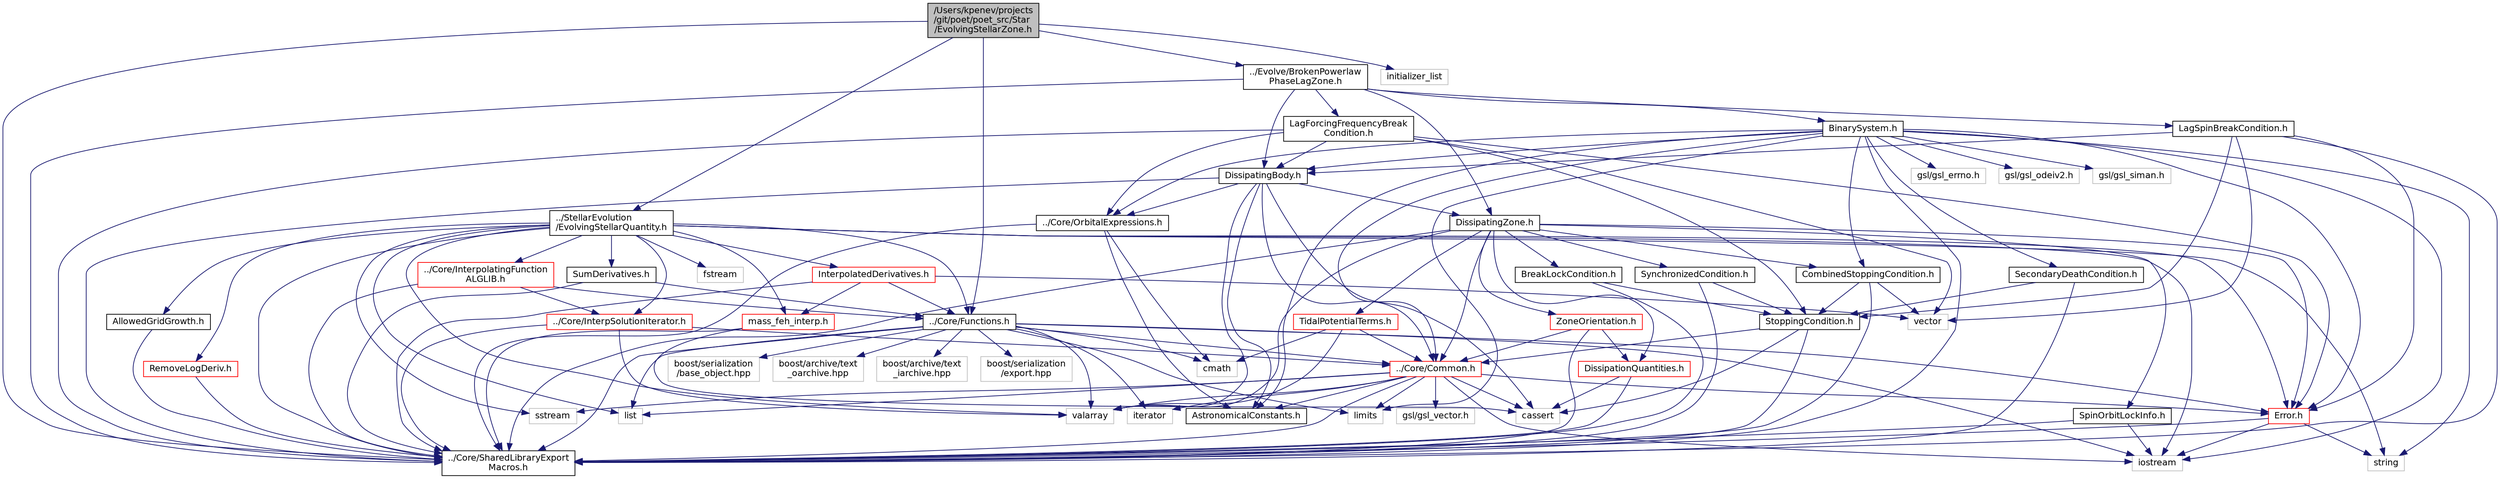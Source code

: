 digraph "/Users/kpenev/projects/git/poet/poet_src/Star/EvolvingStellarZone.h"
{
 // INTERACTIVE_SVG=YES
  edge [fontname="Helvetica",fontsize="12",labelfontname="Helvetica",labelfontsize="12"];
  node [fontname="Helvetica",fontsize="12",shape=record];
  Node0 [label="/Users/kpenev/projects\l/git/poet/poet_src/Star\l/EvolvingStellarZone.h",height=0.2,width=0.4,color="black", fillcolor="grey75", style="filled", fontcolor="black"];
  Node0 -> Node1 [color="midnightblue",fontsize="12",style="solid",fontname="Helvetica"];
  Node1 [label="../Core/SharedLibraryExport\lMacros.h",height=0.2,width=0.4,color="black", fillcolor="white", style="filled",URL="$SharedLibraryExportMacros_8h_source.html"];
  Node0 -> Node2 [color="midnightblue",fontsize="12",style="solid",fontname="Helvetica"];
  Node2 [label="../Evolve/BrokenPowerlaw\lPhaseLagZone.h",height=0.2,width=0.4,color="black", fillcolor="white", style="filled",URL="$BrokenPowerlawPhaseLagZone_8h.html",tooltip="Declares the class that provides the phase lag function to DissipatingZone objects. "];
  Node2 -> Node1 [color="midnightblue",fontsize="12",style="solid",fontname="Helvetica"];
  Node2 -> Node3 [color="midnightblue",fontsize="12",style="solid",fontname="Helvetica"];
  Node3 [label="DissipatingZone.h",height=0.2,width=0.4,color="black", fillcolor="white", style="filled",URL="$DissipatingZone_8h.html",tooltip="Declares a class representing one zone of a body dissipative to tidal distortions. "];
  Node3 -> Node4 [color="midnightblue",fontsize="12",style="solid",fontname="Helvetica"];
  Node4 [label="ZoneOrientation.h",height=0.2,width=0.4,color="red", fillcolor="white", style="filled",URL="$ZoneOrientation_8h.html",tooltip="Declares a class for orientations of zones of DissipatingBody objects. "];
  Node4 -> Node1 [color="midnightblue",fontsize="12",style="solid",fontname="Helvetica"];
  Node4 -> Node5 [color="midnightblue",fontsize="12",style="solid",fontname="Helvetica"];
  Node5 [label="DissipationQuantities.h",height=0.2,width=0.4,color="red", fillcolor="white", style="filled",URL="$DissipationQuantities_8h.html",tooltip="Declaration of enumerations of dissipation quantities and derivatives. "];
  Node5 -> Node1 [color="midnightblue",fontsize="12",style="solid",fontname="Helvetica"];
  Node5 -> Node7 [color="midnightblue",fontsize="12",style="solid",fontname="Helvetica"];
  Node7 [label="cassert",height=0.2,width=0.4,color="grey75", fillcolor="white", style="filled"];
  Node4 -> Node8 [color="midnightblue",fontsize="12",style="solid",fontname="Helvetica"];
  Node8 [label="../Core/Common.h",height=0.2,width=0.4,color="red", fillcolor="white", style="filled",URL="$Core_2Common_8h.html",tooltip="Declaration of some general purpose utilities. "];
  Node8 -> Node9 [color="midnightblue",fontsize="12",style="solid",fontname="Helvetica"];
  Node9 [label="list",height=0.2,width=0.4,color="grey75", fillcolor="white", style="filled"];
  Node8 -> Node10 [color="midnightblue",fontsize="12",style="solid",fontname="Helvetica"];
  Node10 [label="valarray",height=0.2,width=0.4,color="grey75", fillcolor="white", style="filled"];
  Node8 -> Node11 [color="midnightblue",fontsize="12",style="solid",fontname="Helvetica"];
  Node11 [label="limits",height=0.2,width=0.4,color="grey75", fillcolor="white", style="filled"];
  Node8 -> Node12 [color="midnightblue",fontsize="12",style="solid",fontname="Helvetica"];
  Node12 [label="sstream",height=0.2,width=0.4,color="grey75", fillcolor="white", style="filled"];
  Node8 -> Node13 [color="midnightblue",fontsize="12",style="solid",fontname="Helvetica"];
  Node13 [label="iostream",height=0.2,width=0.4,color="grey75", fillcolor="white", style="filled"];
  Node8 -> Node14 [color="midnightblue",fontsize="12",style="solid",fontname="Helvetica"];
  Node14 [label="iterator",height=0.2,width=0.4,color="grey75", fillcolor="white", style="filled"];
  Node8 -> Node15 [color="midnightblue",fontsize="12",style="solid",fontname="Helvetica"];
  Node15 [label="gsl/gsl_vector.h",height=0.2,width=0.4,color="grey75", fillcolor="white", style="filled"];
  Node8 -> Node7 [color="midnightblue",fontsize="12",style="solid",fontname="Helvetica"];
  Node8 -> Node1 [color="midnightblue",fontsize="12",style="solid",fontname="Helvetica"];
  Node8 -> Node20 [color="midnightblue",fontsize="12",style="solid",fontname="Helvetica"];
  Node20 [label="Error.h",height=0.2,width=0.4,color="red", fillcolor="white", style="filled",URL="$Error_8h.html",tooltip="Defines the exception hierarchy used by this code. "];
  Node20 -> Node1 [color="midnightblue",fontsize="12",style="solid",fontname="Helvetica"];
  Node20 -> Node13 [color="midnightblue",fontsize="12",style="solid",fontname="Helvetica"];
  Node20 -> Node22 [color="midnightblue",fontsize="12",style="solid",fontname="Helvetica"];
  Node22 [label="string",height=0.2,width=0.4,color="grey75", fillcolor="white", style="filled"];
  Node8 -> Node23 [color="midnightblue",fontsize="12",style="solid",fontname="Helvetica"];
  Node23 [label="AstronomicalConstants.h",height=0.2,width=0.4,color="black", fillcolor="white", style="filled",URL="$AstronomicalConstants_8h.html",tooltip="Defines various astronomical constants. "];
  Node3 -> Node1 [color="midnightblue",fontsize="12",style="solid",fontname="Helvetica"];
  Node3 -> Node20 [color="midnightblue",fontsize="12",style="solid",fontname="Helvetica"];
  Node3 -> Node26 [color="midnightblue",fontsize="12",style="solid",fontname="Helvetica"];
  Node26 [label="TidalPotentialTerms.h",height=0.2,width=0.4,color="red", fillcolor="white", style="filled",URL="$TidalPotentialTerms_8h.html",tooltip="Declare an interface for evaluating the expansion of the tidal potential. "];
  Node26 -> Node27 [color="midnightblue",fontsize="12",style="solid",fontname="Helvetica"];
  Node27 [label="cmath",height=0.2,width=0.4,color="grey75", fillcolor="white", style="filled"];
  Node26 -> Node10 [color="midnightblue",fontsize="12",style="solid",fontname="Helvetica"];
  Node26 -> Node8 [color="midnightblue",fontsize="12",style="solid",fontname="Helvetica"];
  Node3 -> Node5 [color="midnightblue",fontsize="12",style="solid",fontname="Helvetica"];
  Node3 -> Node33 [color="midnightblue",fontsize="12",style="solid",fontname="Helvetica"];
  Node33 [label="SpinOrbitLockInfo.h",height=0.2,width=0.4,color="black", fillcolor="white", style="filled",URL="$SpinOrbitLockInfo_8h.html",tooltip="Defines the SpinOrbitLockInfo class. "];
  Node33 -> Node1 [color="midnightblue",fontsize="12",style="solid",fontname="Helvetica"];
  Node33 -> Node13 [color="midnightblue",fontsize="12",style="solid",fontname="Helvetica"];
  Node3 -> Node34 [color="midnightblue",fontsize="12",style="solid",fontname="Helvetica"];
  Node34 [label="CombinedStoppingCondition.h",height=0.2,width=0.4,color="black", fillcolor="white", style="filled",URL="$CombinedStoppingCondition_8h.html",tooltip="Declares a class for a stopping condition that combines other stopping conditions. "];
  Node34 -> Node1 [color="midnightblue",fontsize="12",style="solid",fontname="Helvetica"];
  Node34 -> Node35 [color="midnightblue",fontsize="12",style="solid",fontname="Helvetica"];
  Node35 [label="StoppingCondition.h",height=0.2,width=0.4,color="black", fillcolor="white", style="filled",URL="$StoppingCondition_8h.html",tooltip="Defines the various stopping conditions needed by OrbitSolver. "];
  Node35 -> Node1 [color="midnightblue",fontsize="12",style="solid",fontname="Helvetica"];
  Node35 -> Node8 [color="midnightblue",fontsize="12",style="solid",fontname="Helvetica"];
  Node35 -> Node7 [color="midnightblue",fontsize="12",style="solid",fontname="Helvetica"];
  Node34 -> Node29 [color="midnightblue",fontsize="12",style="solid",fontname="Helvetica"];
  Node29 [label="vector",height=0.2,width=0.4,color="grey75", fillcolor="white", style="filled"];
  Node3 -> Node36 [color="midnightblue",fontsize="12",style="solid",fontname="Helvetica"];
  Node36 [label="BreakLockCondition.h",height=0.2,width=0.4,color="black", fillcolor="white", style="filled",URL="$BreakLockCondition_8h.html",tooltip="Declares a class for a stopping condition monitoring when a locked zone loses the lock..."];
  Node36 -> Node1 [color="midnightblue",fontsize="12",style="solid",fontname="Helvetica"];
  Node36 -> Node35 [color="midnightblue",fontsize="12",style="solid",fontname="Helvetica"];
  Node3 -> Node37 [color="midnightblue",fontsize="12",style="solid",fontname="Helvetica"];
  Node37 [label="SynchronizedCondition.h",height=0.2,width=0.4,color="black", fillcolor="white", style="filled",URL="$SynchronizedCondition_8h.html",tooltip="Declares a stopping condition monitoring spin-orbit synchronization. "];
  Node37 -> Node1 [color="midnightblue",fontsize="12",style="solid",fontname="Helvetica"];
  Node37 -> Node35 [color="midnightblue",fontsize="12",style="solid",fontname="Helvetica"];
  Node3 -> Node8 [color="midnightblue",fontsize="12",style="solid",fontname="Helvetica"];
  Node3 -> Node10 [color="midnightblue",fontsize="12",style="solid",fontname="Helvetica"];
  Node2 -> Node38 [color="midnightblue",fontsize="12",style="solid",fontname="Helvetica"];
  Node38 [label="DissipatingBody.h",height=0.2,width=0.4,color="black", fillcolor="white", style="filled",URL="$DissipatingBody_8h.html",tooltip="Declares the DissipatingBody class. "];
  Node38 -> Node1 [color="midnightblue",fontsize="12",style="solid",fontname="Helvetica"];
  Node38 -> Node3 [color="midnightblue",fontsize="12",style="solid",fontname="Helvetica"];
  Node38 -> Node39 [color="midnightblue",fontsize="12",style="solid",fontname="Helvetica"];
  Node39 [label="../Core/OrbitalExpressions.h",height=0.2,width=0.4,color="black", fillcolor="white", style="filled",URL="$OrbitalExpressions_8h.html",tooltip="A collection of functions which calculate various quantities for two body orbits. ..."];
  Node39 -> Node1 [color="midnightblue",fontsize="12",style="solid",fontname="Helvetica"];
  Node39 -> Node27 [color="midnightblue",fontsize="12",style="solid",fontname="Helvetica"];
  Node39 -> Node23 [color="midnightblue",fontsize="12",style="solid",fontname="Helvetica"];
  Node38 -> Node23 [color="midnightblue",fontsize="12",style="solid",fontname="Helvetica"];
  Node38 -> Node8 [color="midnightblue",fontsize="12",style="solid",fontname="Helvetica"];
  Node38 -> Node10 [color="midnightblue",fontsize="12",style="solid",fontname="Helvetica"];
  Node38 -> Node7 [color="midnightblue",fontsize="12",style="solid",fontname="Helvetica"];
  Node2 -> Node40 [color="midnightblue",fontsize="12",style="solid",fontname="Helvetica"];
  Node40 [label="BinarySystem.h",height=0.2,width=0.4,color="black", fillcolor="white", style="filled",URL="$BinarySystem_8h.html",tooltip="Defines the BinarySystem class. "];
  Node40 -> Node1 [color="midnightblue",fontsize="12",style="solid",fontname="Helvetica"];
  Node40 -> Node38 [color="midnightblue",fontsize="12",style="solid",fontname="Helvetica"];
  Node40 -> Node34 [color="midnightblue",fontsize="12",style="solid",fontname="Helvetica"];
  Node40 -> Node41 [color="midnightblue",fontsize="12",style="solid",fontname="Helvetica"];
  Node41 [label="SecondaryDeathCondition.h",height=0.2,width=0.4,color="black", fillcolor="white", style="filled",URL="$SecondaryDeathCondition_8h.html",tooltip="Declares a stopping condition class monitoring for the death of the secondary object. "];
  Node41 -> Node1 [color="midnightblue",fontsize="12",style="solid",fontname="Helvetica"];
  Node41 -> Node35 [color="midnightblue",fontsize="12",style="solid",fontname="Helvetica"];
  Node40 -> Node23 [color="midnightblue",fontsize="12",style="solid",fontname="Helvetica"];
  Node40 -> Node8 [color="midnightblue",fontsize="12",style="solid",fontname="Helvetica"];
  Node40 -> Node39 [color="midnightblue",fontsize="12",style="solid",fontname="Helvetica"];
  Node40 -> Node20 [color="midnightblue",fontsize="12",style="solid",fontname="Helvetica"];
  Node40 -> Node42 [color="midnightblue",fontsize="12",style="solid",fontname="Helvetica"];
  Node42 [label="gsl/gsl_errno.h",height=0.2,width=0.4,color="grey75", fillcolor="white", style="filled"];
  Node40 -> Node43 [color="midnightblue",fontsize="12",style="solid",fontname="Helvetica"];
  Node43 [label="gsl/gsl_odeiv2.h",height=0.2,width=0.4,color="grey75", fillcolor="white", style="filled"];
  Node40 -> Node44 [color="midnightblue",fontsize="12",style="solid",fontname="Helvetica"];
  Node44 [label="gsl/gsl_siman.h",height=0.2,width=0.4,color="grey75", fillcolor="white", style="filled"];
  Node40 -> Node22 [color="midnightblue",fontsize="12",style="solid",fontname="Helvetica"];
  Node40 -> Node11 [color="midnightblue",fontsize="12",style="solid",fontname="Helvetica"];
  Node40 -> Node13 [color="midnightblue",fontsize="12",style="solid",fontname="Helvetica"];
  Node2 -> Node45 [color="midnightblue",fontsize="12",style="solid",fontname="Helvetica"];
  Node45 [label="LagForcingFrequencyBreak\lCondition.h",height=0.2,width=0.4,color="black", fillcolor="white", style="filled",URL="$LagForcingFrequencyBreakCondition_8h.html",tooltip="Declares a stopping condition satisfied when a forcing frequency reaches a critical value..."];
  Node45 -> Node1 [color="midnightblue",fontsize="12",style="solid",fontname="Helvetica"];
  Node45 -> Node35 [color="midnightblue",fontsize="12",style="solid",fontname="Helvetica"];
  Node45 -> Node38 [color="midnightblue",fontsize="12",style="solid",fontname="Helvetica"];
  Node45 -> Node39 [color="midnightblue",fontsize="12",style="solid",fontname="Helvetica"];
  Node45 -> Node20 [color="midnightblue",fontsize="12",style="solid",fontname="Helvetica"];
  Node45 -> Node29 [color="midnightblue",fontsize="12",style="solid",fontname="Helvetica"];
  Node2 -> Node46 [color="midnightblue",fontsize="12",style="solid",fontname="Helvetica"];
  Node46 [label="LagSpinBreakCondition.h",height=0.2,width=0.4,color="black", fillcolor="white", style="filled",URL="$LagSpinBreakCondition_8h.html",tooltip="Declares a stopping condition monitoring for critical spin frequencies. "];
  Node46 -> Node1 [color="midnightblue",fontsize="12",style="solid",fontname="Helvetica"];
  Node46 -> Node35 [color="midnightblue",fontsize="12",style="solid",fontname="Helvetica"];
  Node46 -> Node38 [color="midnightblue",fontsize="12",style="solid",fontname="Helvetica"];
  Node46 -> Node20 [color="midnightblue",fontsize="12",style="solid",fontname="Helvetica"];
  Node46 -> Node29 [color="midnightblue",fontsize="12",style="solid",fontname="Helvetica"];
  Node0 -> Node47 [color="midnightblue",fontsize="12",style="solid",fontname="Helvetica"];
  Node47 [label="../Core/Functions.h",height=0.2,width=0.4,color="black", fillcolor="white", style="filled",URL="$Functions_8h.html",tooltip="A hierarchy of classes representing functions. "];
  Node47 -> Node1 [color="midnightblue",fontsize="12",style="solid",fontname="Helvetica"];
  Node47 -> Node8 [color="midnightblue",fontsize="12",style="solid",fontname="Helvetica"];
  Node47 -> Node20 [color="midnightblue",fontsize="12",style="solid",fontname="Helvetica"];
  Node47 -> Node27 [color="midnightblue",fontsize="12",style="solid",fontname="Helvetica"];
  Node47 -> Node11 [color="midnightblue",fontsize="12",style="solid",fontname="Helvetica"];
  Node47 -> Node10 [color="midnightblue",fontsize="12",style="solid",fontname="Helvetica"];
  Node47 -> Node9 [color="midnightblue",fontsize="12",style="solid",fontname="Helvetica"];
  Node47 -> Node14 [color="midnightblue",fontsize="12",style="solid",fontname="Helvetica"];
  Node47 -> Node13 [color="midnightblue",fontsize="12",style="solid",fontname="Helvetica"];
  Node47 -> Node48 [color="midnightblue",fontsize="12",style="solid",fontname="Helvetica"];
  Node48 [label="boost/serialization\l/base_object.hpp",height=0.2,width=0.4,color="grey75", fillcolor="white", style="filled"];
  Node47 -> Node49 [color="midnightblue",fontsize="12",style="solid",fontname="Helvetica"];
  Node49 [label="boost/archive/text\l_oarchive.hpp",height=0.2,width=0.4,color="grey75", fillcolor="white", style="filled"];
  Node47 -> Node50 [color="midnightblue",fontsize="12",style="solid",fontname="Helvetica"];
  Node50 [label="boost/archive/text\l_iarchive.hpp",height=0.2,width=0.4,color="grey75", fillcolor="white", style="filled"];
  Node47 -> Node51 [color="midnightblue",fontsize="12",style="solid",fontname="Helvetica"];
  Node51 [label="boost/serialization\l/export.hpp",height=0.2,width=0.4,color="grey75", fillcolor="white", style="filled"];
  Node0 -> Node52 [color="midnightblue",fontsize="12",style="solid",fontname="Helvetica"];
  Node52 [label="../StellarEvolution\l/EvolvingStellarQuantity.h",height=0.2,width=0.4,color="black", fillcolor="white", style="filled",URL="$EvolvingStellarQuantity_8h.html",tooltip="Declares a class implementing the intepolation of a single stellar quantity from stellar evolution tr..."];
  Node52 -> Node1 [color="midnightblue",fontsize="12",style="solid",fontname="Helvetica"];
  Node52 -> Node53 [color="midnightblue",fontsize="12",style="solid",fontname="Helvetica"];
  Node53 [label="AllowedGridGrowth.h",height=0.2,width=0.4,color="black", fillcolor="white", style="filled",URL="$AllowedGridGrowth_8h.html",tooltip="Declares & defines a class describing how the mass-[Fe/H] interpolation grid is allowed to grow..."];
  Node53 -> Node1 [color="midnightblue",fontsize="12",style="solid",fontname="Helvetica"];
  Node52 -> Node54 [color="midnightblue",fontsize="12",style="solid",fontname="Helvetica"];
  Node54 [label="RemoveLogDeriv.h",height=0.2,width=0.4,color="red", fillcolor="white", style="filled",URL="$RemoveLogDeriv_8h.html",tooltip="Declares a class to switch from logarithmic to linear derivative. "];
  Node54 -> Node1 [color="midnightblue",fontsize="12",style="solid",fontname="Helvetica"];
  Node52 -> Node56 [color="midnightblue",fontsize="12",style="solid",fontname="Helvetica"];
  Node56 [label="SumDerivatives.h",height=0.2,width=0.4,color="black", fillcolor="white", style="filled",URL="$SumDerivatives_8h.html",tooltip="Declares & defines a class for the derivative of a quantity which is the sum of two other quantities..."];
  Node56 -> Node1 [color="midnightblue",fontsize="12",style="solid",fontname="Helvetica"];
  Node56 -> Node47 [color="midnightblue",fontsize="12",style="solid",fontname="Helvetica"];
  Node52 -> Node57 [color="midnightblue",fontsize="12",style="solid",fontname="Helvetica"];
  Node57 [label="InterpolatedDerivatives.h",height=0.2,width=0.4,color="red", fillcolor="white", style="filled",URL="$InterpolatedDerivatives_8h_source.html"];
  Node57 -> Node1 [color="midnightblue",fontsize="12",style="solid",fontname="Helvetica"];
  Node57 -> Node58 [color="midnightblue",fontsize="12",style="solid",fontname="Helvetica"];
  Node58 [label="mass_feh_interp.h",height=0.2,width=0.4,color="red", fillcolor="white", style="filled",URL="$mass__feh__interp_8h.html",tooltip="Define a single function performing mass-[Fe/H] interpolations. "];
  Node58 -> Node1 [color="midnightblue",fontsize="12",style="solid",fontname="Helvetica"];
  Node58 -> Node7 [color="midnightblue",fontsize="12",style="solid",fontname="Helvetica"];
  Node57 -> Node47 [color="midnightblue",fontsize="12",style="solid",fontname="Helvetica"];
  Node57 -> Node29 [color="midnightblue",fontsize="12",style="solid",fontname="Helvetica"];
  Node52 -> Node58 [color="midnightblue",fontsize="12",style="solid",fontname="Helvetica"];
  Node52 -> Node47 [color="midnightblue",fontsize="12",style="solid",fontname="Helvetica"];
  Node52 -> Node60 [color="midnightblue",fontsize="12",style="solid",fontname="Helvetica"];
  Node60 [label="../Core/InterpSolutionIterator.h",height=0.2,width=0.4,color="red", fillcolor="white", style="filled",URL="$InterpSolutionIterator_8h_source.html"];
  Node60 -> Node1 [color="midnightblue",fontsize="12",style="solid",fontname="Helvetica"];
  Node60 -> Node8 [color="midnightblue",fontsize="12",style="solid",fontname="Helvetica"];
  Node60 -> Node10 [color="midnightblue",fontsize="12",style="solid",fontname="Helvetica"];
  Node52 -> Node62 [color="midnightblue",fontsize="12",style="solid",fontname="Helvetica"];
  Node62 [label="../Core/InterpolatingFunction\lALGLIB.h",height=0.2,width=0.4,color="red", fillcolor="white", style="filled",URL="$InterpolatingFunctionALGLIB_8h_source.html"];
  Node62 -> Node1 [color="midnightblue",fontsize="12",style="solid",fontname="Helvetica"];
  Node62 -> Node47 [color="midnightblue",fontsize="12",style="solid",fontname="Helvetica"];
  Node62 -> Node60 [color="midnightblue",fontsize="12",style="solid",fontname="Helvetica"];
  Node52 -> Node20 [color="midnightblue",fontsize="12",style="solid",fontname="Helvetica"];
  Node52 -> Node10 [color="midnightblue",fontsize="12",style="solid",fontname="Helvetica"];
  Node52 -> Node9 [color="midnightblue",fontsize="12",style="solid",fontname="Helvetica"];
  Node52 -> Node22 [color="midnightblue",fontsize="12",style="solid",fontname="Helvetica"];
  Node52 -> Node13 [color="midnightblue",fontsize="12",style="solid",fontname="Helvetica"];
  Node52 -> Node30 [color="midnightblue",fontsize="12",style="solid",fontname="Helvetica"];
  Node30 [label="fstream",height=0.2,width=0.4,color="grey75", fillcolor="white", style="filled"];
  Node52 -> Node12 [color="midnightblue",fontsize="12",style="solid",fontname="Helvetica"];
  Node0 -> Node63 [color="midnightblue",fontsize="12",style="solid",fontname="Helvetica"];
  Node63 [label="initializer_list",height=0.2,width=0.4,color="grey75", fillcolor="white", style="filled"];
}
